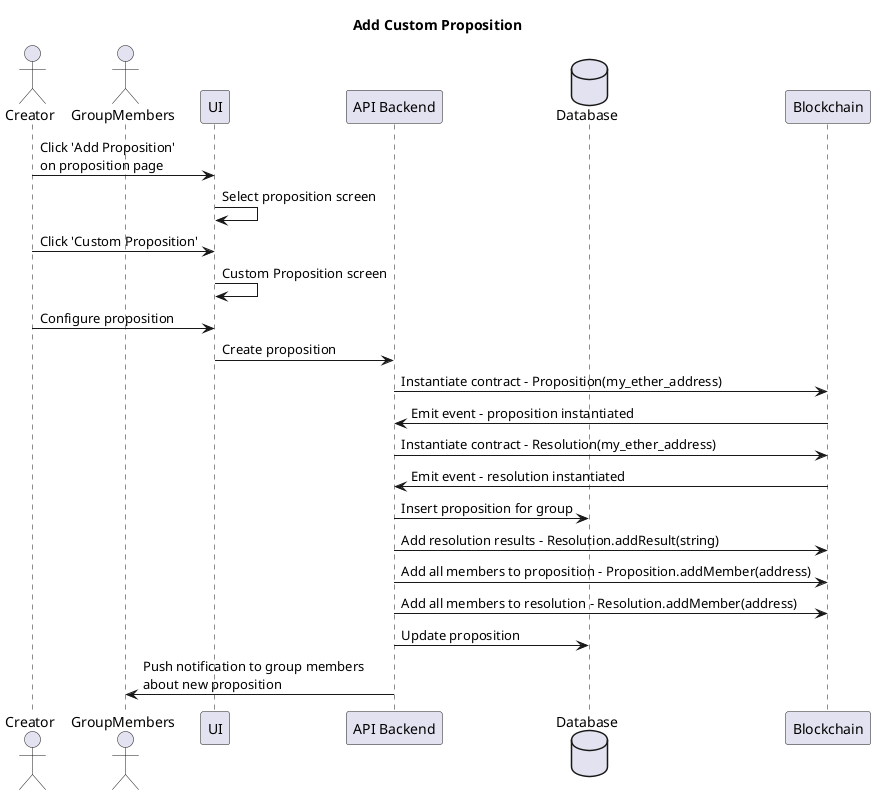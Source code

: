 @startuml Add Custom Proposition

title Add Custom Proposition

actor Creator as creator
actor GroupMembers as member
participant UI as ui
participant "API Backend" as api
database Database as db
participant Blockchain as bc

creator -> ui : Click 'Add Proposition'\non proposition page
ui -> ui : Select proposition screen
creator -> ui : Click 'Custom Proposition'
ui -> ui : Custom Proposition screen
creator -> ui : Configure proposition
ui -> api : Create proposition
api -> bc : Instantiate contract - Proposition(my_ether_address)
bc -> api : Emit event - proposition instantiated 
api -> bc : Instantiate contract - Resolution(my_ether_address)
bc -> api : Emit event - resolution instantiated
api -> db : Insert proposition for group 
api -> bc : Add resolution results - Resolution.addResult(string)
api -> bc : Add all members to proposition - Proposition.addMember(address)
api -> bc : Add all members to resolution - Resolution.addMember(address)
api -> db : Update proposition
api -> member: Push notification to group members \nabout new proposition

@enduml